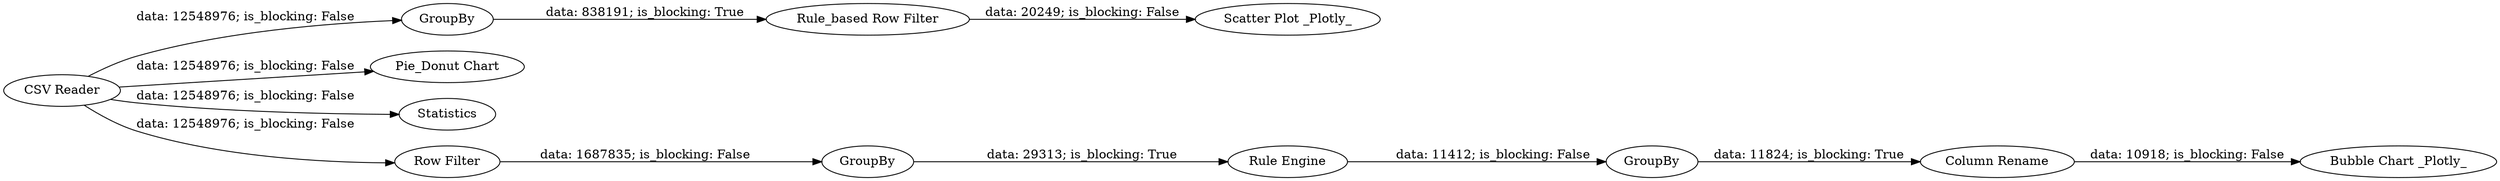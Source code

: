 digraph {
	"1937389576475932411_7" [label=GroupBy]
	"1937389576475932411_9" [label=GroupBy]
	"1937389576475932411_5" [label="Rule_based Row Filter"]
	"1937389576475932411_11" [label="Bubble Chart _Plotly_"]
	"1937389576475932411_4" [label=GroupBy]
	"1937389576475932411_2" [label="Pie_Donut Chart"]
	"1937389576475932411_6" [label="Scatter Plot _Plotly_"]
	"1937389576475932411_10" [label="Column Rename"]
	"1937389576475932411_3" [label=Statistics]
	"1937389576475932411_8" [label="Rule Engine"]
	"1937389576475932411_12" [label="Row Filter"]
	"1937389576475932411_1" [label="CSV Reader"]
	"1937389576475932411_1" -> "1937389576475932411_4" [label="data: 12548976; is_blocking: False"]
	"1937389576475932411_1" -> "1937389576475932411_2" [label="data: 12548976; is_blocking: False"]
	"1937389576475932411_12" -> "1937389576475932411_7" [label="data: 1687835; is_blocking: False"]
	"1937389576475932411_1" -> "1937389576475932411_12" [label="data: 12548976; is_blocking: False"]
	"1937389576475932411_4" -> "1937389576475932411_5" [label="data: 838191; is_blocking: True"]
	"1937389576475932411_7" -> "1937389576475932411_8" [label="data: 29313; is_blocking: True"]
	"1937389576475932411_10" -> "1937389576475932411_11" [label="data: 10918; is_blocking: False"]
	"1937389576475932411_5" -> "1937389576475932411_6" [label="data: 20249; is_blocking: False"]
	"1937389576475932411_8" -> "1937389576475932411_9" [label="data: 11412; is_blocking: False"]
	"1937389576475932411_9" -> "1937389576475932411_10" [label="data: 11824; is_blocking: True"]
	"1937389576475932411_1" -> "1937389576475932411_3" [label="data: 12548976; is_blocking: False"]
	rankdir=LR
}
